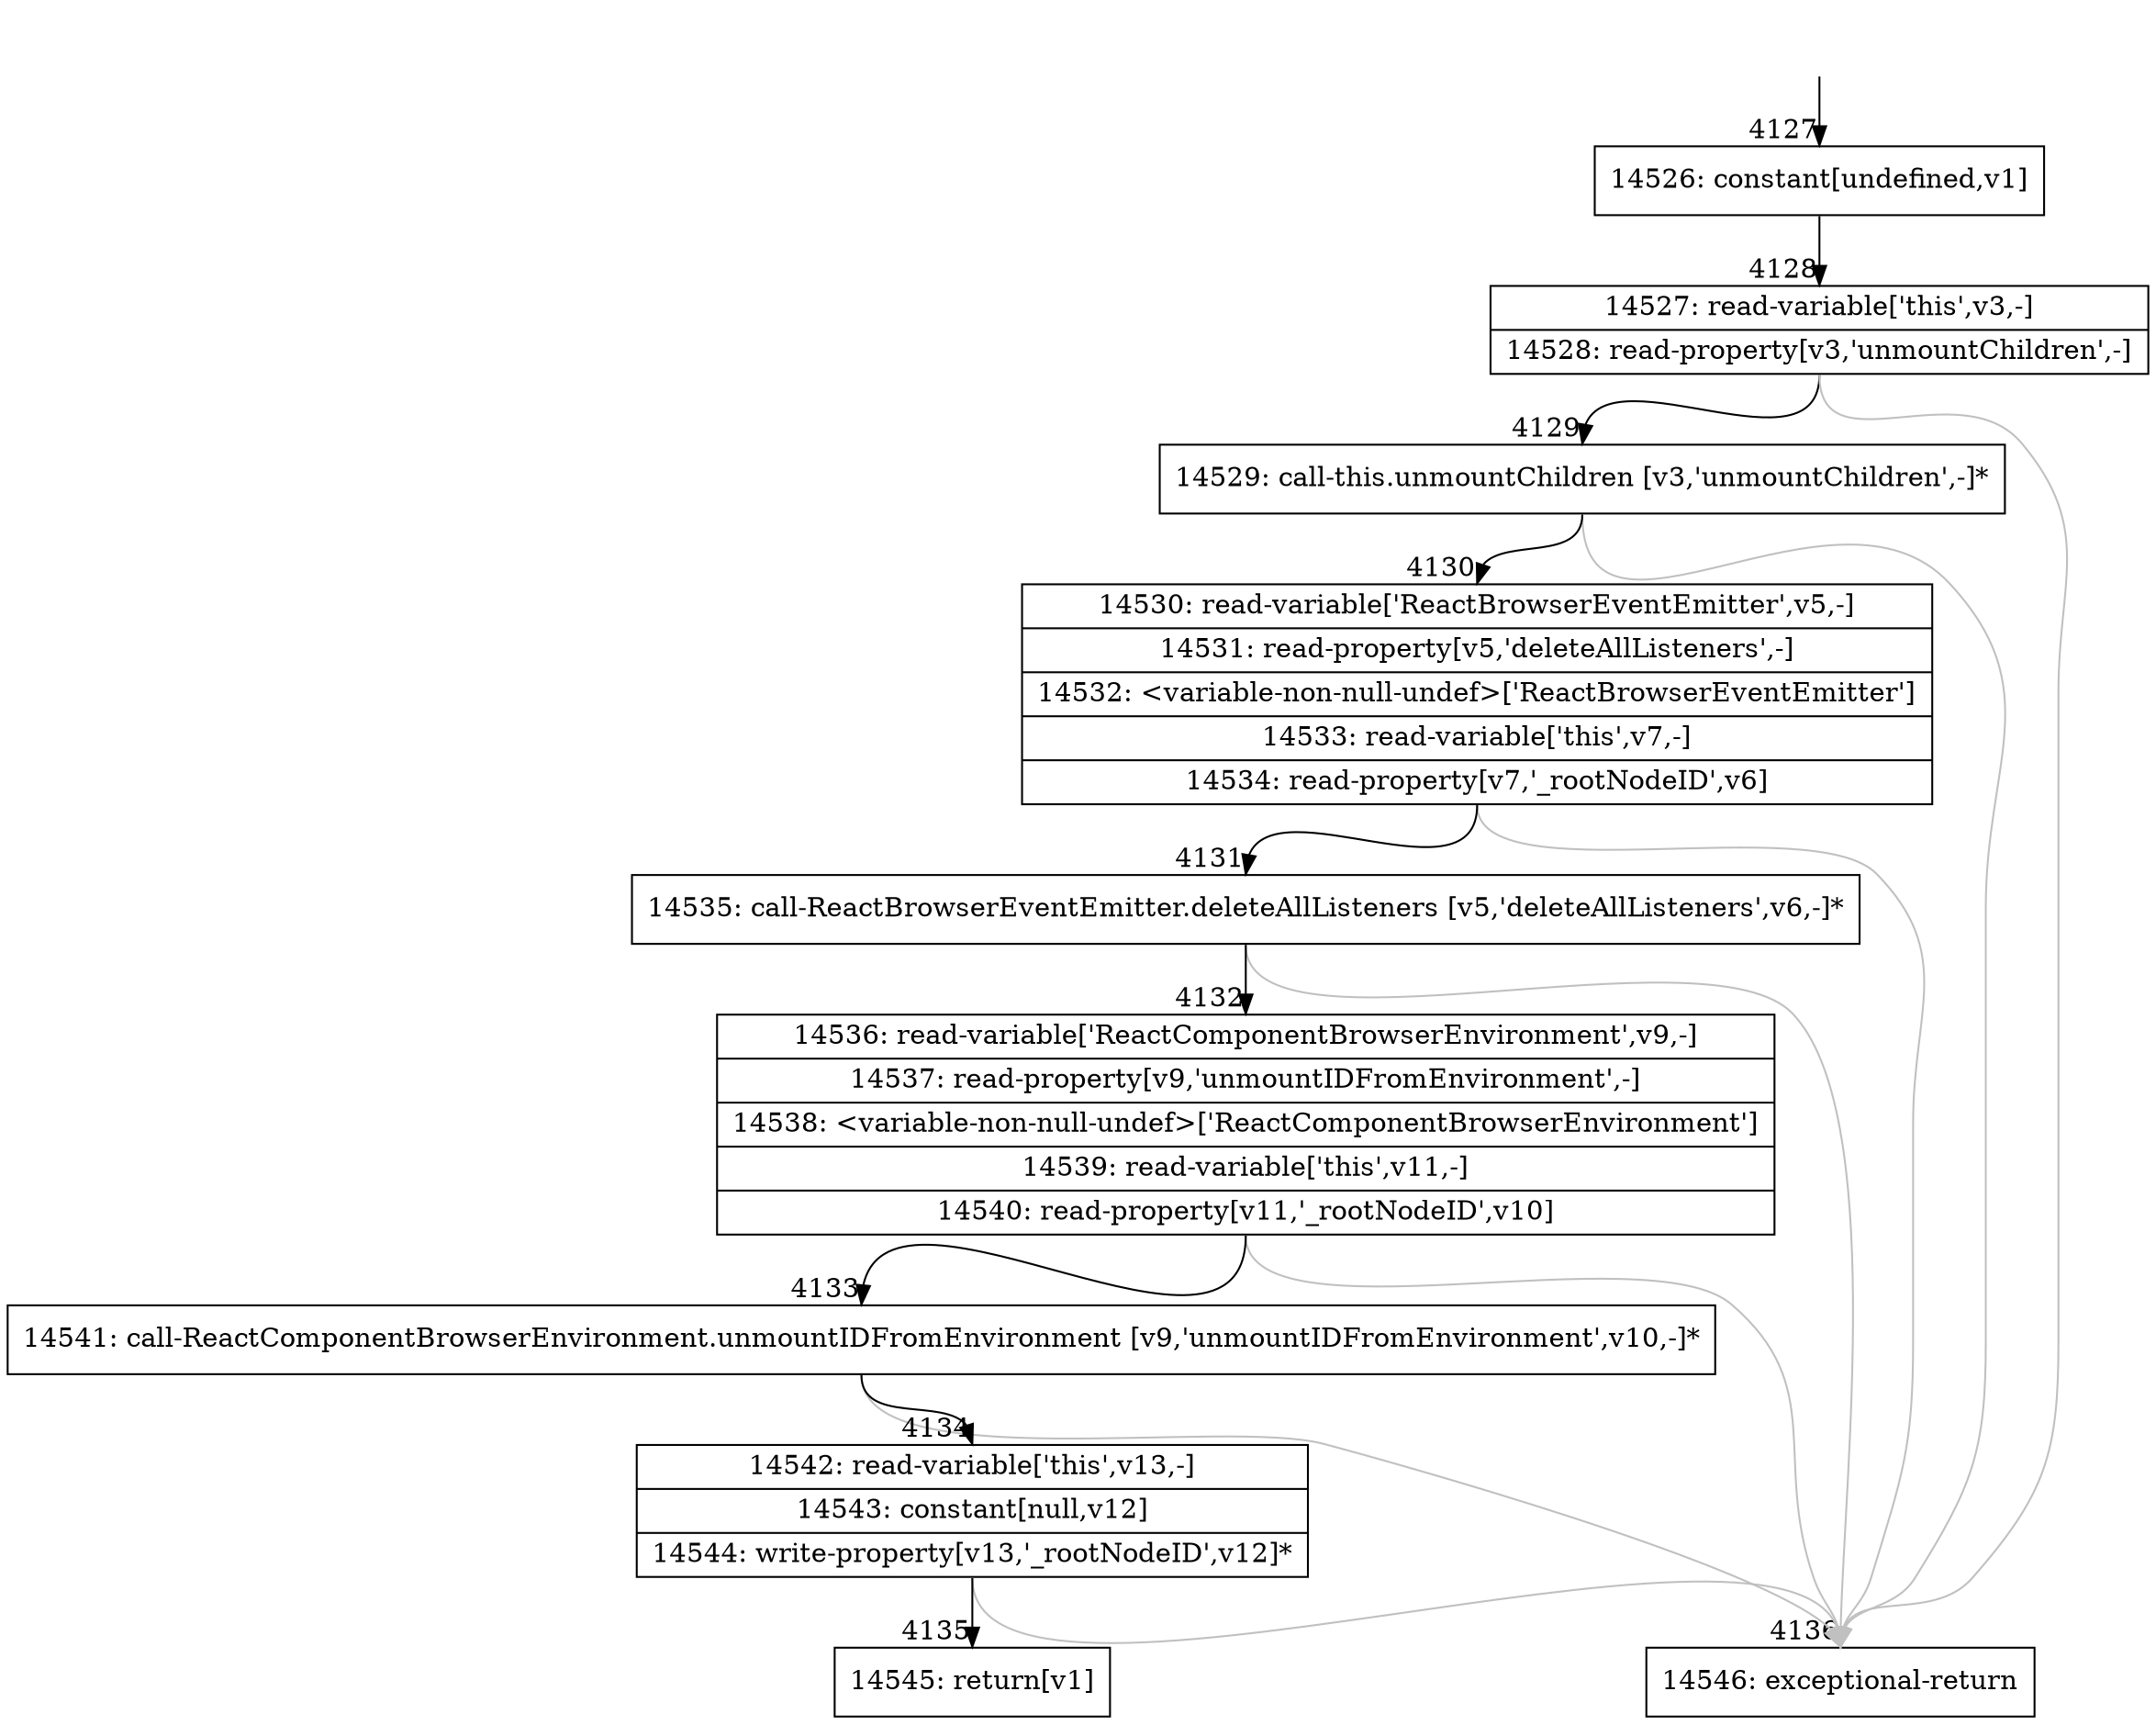 digraph {
rankdir="TD"
BB_entry277[shape=none,label=""];
BB_entry277 -> BB4127 [tailport=s, headport=n, headlabel="    4127"]
BB4127 [shape=record label="{14526: constant[undefined,v1]}" ] 
BB4127 -> BB4128 [tailport=s, headport=n, headlabel="      4128"]
BB4128 [shape=record label="{14527: read-variable['this',v3,-]|14528: read-property[v3,'unmountChildren',-]}" ] 
BB4128 -> BB4129 [tailport=s, headport=n, headlabel="      4129"]
BB4128 -> BB4136 [tailport=s, headport=n, color=gray, headlabel="      4136"]
BB4129 [shape=record label="{14529: call-this.unmountChildren [v3,'unmountChildren',-]*}" ] 
BB4129 -> BB4130 [tailport=s, headport=n, headlabel="      4130"]
BB4129 -> BB4136 [tailport=s, headport=n, color=gray]
BB4130 [shape=record label="{14530: read-variable['ReactBrowserEventEmitter',v5,-]|14531: read-property[v5,'deleteAllListeners',-]|14532: \<variable-non-null-undef\>['ReactBrowserEventEmitter']|14533: read-variable['this',v7,-]|14534: read-property[v7,'_rootNodeID',v6]}" ] 
BB4130 -> BB4131 [tailport=s, headport=n, headlabel="      4131"]
BB4130 -> BB4136 [tailport=s, headport=n, color=gray]
BB4131 [shape=record label="{14535: call-ReactBrowserEventEmitter.deleteAllListeners [v5,'deleteAllListeners',v6,-]*}" ] 
BB4131 -> BB4132 [tailport=s, headport=n, headlabel="      4132"]
BB4131 -> BB4136 [tailport=s, headport=n, color=gray]
BB4132 [shape=record label="{14536: read-variable['ReactComponentBrowserEnvironment',v9,-]|14537: read-property[v9,'unmountIDFromEnvironment',-]|14538: \<variable-non-null-undef\>['ReactComponentBrowserEnvironment']|14539: read-variable['this',v11,-]|14540: read-property[v11,'_rootNodeID',v10]}" ] 
BB4132 -> BB4133 [tailport=s, headport=n, headlabel="      4133"]
BB4132 -> BB4136 [tailport=s, headport=n, color=gray]
BB4133 [shape=record label="{14541: call-ReactComponentBrowserEnvironment.unmountIDFromEnvironment [v9,'unmountIDFromEnvironment',v10,-]*}" ] 
BB4133 -> BB4134 [tailport=s, headport=n, headlabel="      4134"]
BB4133 -> BB4136 [tailport=s, headport=n, color=gray]
BB4134 [shape=record label="{14542: read-variable['this',v13,-]|14543: constant[null,v12]|14544: write-property[v13,'_rootNodeID',v12]*}" ] 
BB4134 -> BB4135 [tailport=s, headport=n, headlabel="      4135"]
BB4134 -> BB4136 [tailport=s, headport=n, color=gray]
BB4135 [shape=record label="{14545: return[v1]}" ] 
BB4136 [shape=record label="{14546: exceptional-return}" ] 
//#$~ 7932
}
